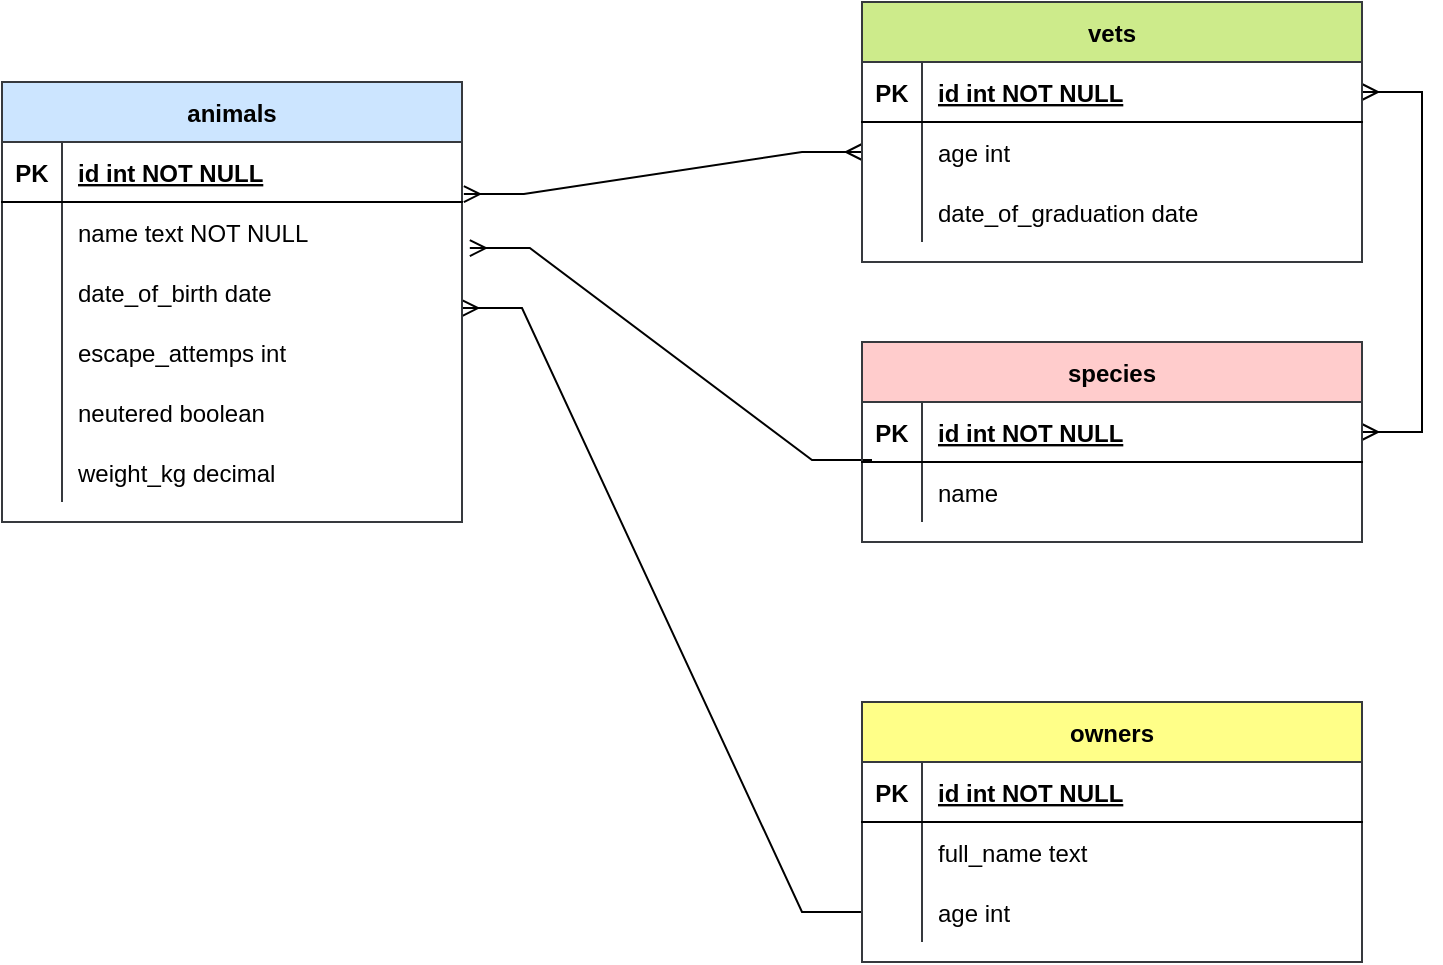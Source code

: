 <mxfile version="20.2.7" type="github">
  <diagram id="L36AfneUgmCdSLseQnS_" name="Page-1">
    <mxGraphModel dx="868" dy="488" grid="1" gridSize="10" guides="1" tooltips="1" connect="1" arrows="1" fold="1" page="1" pageScale="1" pageWidth="827" pageHeight="1169" math="0" shadow="0">
      <root>
        <mxCell id="0" />
        <mxCell id="1" parent="0" />
        <mxCell id="u6_1Z85pjeaSORX4vKQG-30" value="" style="edgeStyle=entityRelationEdgeStyle;fontSize=12;html=1;endArrow=ERmany;startArrow=ERmany;rounded=0;exitX=0;exitY=0.5;exitDx=0;exitDy=0;entryX=1.004;entryY=-0.133;entryDx=0;entryDy=0;entryPerimeter=0;" parent="1" source="u6_1Z85pjeaSORX4vKQG-46" target="u6_1Z85pjeaSORX4vKQG-56" edge="1">
          <mxGeometry width="100" height="100" relative="1" as="geometry">
            <mxPoint x="200" y="300" as="sourcePoint" />
            <mxPoint x="50" y="80" as="targetPoint" />
          </mxGeometry>
        </mxCell>
        <mxCell id="u6_1Z85pjeaSORX4vKQG-35" value="" style="edgeStyle=entityRelationEdgeStyle;fontSize=12;html=1;endArrow=ERmany;rounded=0;entryX=1;entryY=0.767;entryDx=0;entryDy=0;entryPerimeter=0;" parent="1" source="u6_1Z85pjeaSORX4vKQG-88" target="u6_1Z85pjeaSORX4vKQG-59" edge="1">
          <mxGeometry width="100" height="100" relative="1" as="geometry">
            <mxPoint x="580" y="465" as="sourcePoint" />
            <mxPoint x="380" y="240" as="targetPoint" />
          </mxGeometry>
        </mxCell>
        <mxCell id="u6_1Z85pjeaSORX4vKQG-37" value="" style="edgeStyle=entityRelationEdgeStyle;fontSize=12;html=1;endArrow=ERmany;rounded=0;entryX=1.017;entryY=0.767;entryDx=0;entryDy=0;entryPerimeter=0;exitX=0.02;exitY=-0.033;exitDx=0;exitDy=0;exitPerimeter=0;" parent="1" source="u6_1Z85pjeaSORX4vKQG-75" target="u6_1Z85pjeaSORX4vKQG-56" edge="1">
          <mxGeometry width="100" height="100" relative="1" as="geometry">
            <mxPoint x="530" y="285" as="sourcePoint" />
            <mxPoint x="514" y="60" as="targetPoint" />
          </mxGeometry>
        </mxCell>
        <mxCell id="u6_1Z85pjeaSORX4vKQG-32" value="" style="edgeStyle=entityRelationEdgeStyle;fontSize=12;html=1;endArrow=ERmany;startArrow=ERmany;rounded=0;exitX=1;exitY=0.5;exitDx=0;exitDy=0;entryX=1;entryY=0.5;entryDx=0;entryDy=0;" parent="1" source="u6_1Z85pjeaSORX4vKQG-43" target="u6_1Z85pjeaSORX4vKQG-72" edge="1">
          <mxGeometry width="100" height="100" relative="1" as="geometry">
            <mxPoint x="670" y="290" as="sourcePoint" />
            <mxPoint x="790" y="320" as="targetPoint" />
          </mxGeometry>
        </mxCell>
        <mxCell id="u6_1Z85pjeaSORX4vKQG-42" value="vets" style="shape=table;startSize=30;container=1;collapsible=1;childLayout=tableLayout;fixedRows=1;rowLines=0;fontStyle=1;align=center;resizeLast=1;fillColor=#cdeb8b;strokeColor=#36393d;" parent="1" vertex="1">
          <mxGeometry x="530" y="10" width="250" height="130" as="geometry" />
        </mxCell>
        <mxCell id="u6_1Z85pjeaSORX4vKQG-43" value="" style="shape=tableRow;horizontal=0;startSize=0;swimlaneHead=0;swimlaneBody=0;fillColor=none;collapsible=0;dropTarget=0;points=[[0,0.5],[1,0.5]];portConstraint=eastwest;top=0;left=0;right=0;bottom=1;" parent="u6_1Z85pjeaSORX4vKQG-42" vertex="1">
          <mxGeometry y="30" width="250" height="30" as="geometry" />
        </mxCell>
        <mxCell id="u6_1Z85pjeaSORX4vKQG-44" value="PK" style="shape=partialRectangle;overflow=hidden;connectable=0;fillColor=none;top=0;left=0;bottom=0;right=0;fontStyle=1;" parent="u6_1Z85pjeaSORX4vKQG-43" vertex="1">
          <mxGeometry width="30" height="30" as="geometry">
            <mxRectangle width="30" height="30" as="alternateBounds" />
          </mxGeometry>
        </mxCell>
        <mxCell id="u6_1Z85pjeaSORX4vKQG-45" value="id int NOT NULL " style="shape=partialRectangle;overflow=hidden;connectable=0;fillColor=none;align=left;top=0;left=0;bottom=0;right=0;spacingLeft=6;fontStyle=5;" parent="u6_1Z85pjeaSORX4vKQG-43" vertex="1">
          <mxGeometry x="30" width="220" height="30" as="geometry">
            <mxRectangle width="220" height="30" as="alternateBounds" />
          </mxGeometry>
        </mxCell>
        <mxCell id="u6_1Z85pjeaSORX4vKQG-46" value="" style="shape=tableRow;horizontal=0;startSize=0;swimlaneHead=0;swimlaneBody=0;fillColor=none;collapsible=0;dropTarget=0;points=[[0,0.5],[1,0.5]];portConstraint=eastwest;top=0;left=0;right=0;bottom=0;" parent="u6_1Z85pjeaSORX4vKQG-42" vertex="1">
          <mxGeometry y="60" width="250" height="30" as="geometry" />
        </mxCell>
        <mxCell id="u6_1Z85pjeaSORX4vKQG-47" value="" style="shape=partialRectangle;overflow=hidden;connectable=0;fillColor=none;top=0;left=0;bottom=0;right=0;" parent="u6_1Z85pjeaSORX4vKQG-46" vertex="1">
          <mxGeometry width="30" height="30" as="geometry">
            <mxRectangle width="30" height="30" as="alternateBounds" />
          </mxGeometry>
        </mxCell>
        <mxCell id="u6_1Z85pjeaSORX4vKQG-48" value="age int" style="shape=partialRectangle;overflow=hidden;connectable=0;fillColor=none;align=left;top=0;left=0;bottom=0;right=0;spacingLeft=6;" parent="u6_1Z85pjeaSORX4vKQG-46" vertex="1">
          <mxGeometry x="30" width="220" height="30" as="geometry">
            <mxRectangle width="220" height="30" as="alternateBounds" />
          </mxGeometry>
        </mxCell>
        <mxCell id="u6_1Z85pjeaSORX4vKQG-49" value="" style="shape=tableRow;horizontal=0;startSize=0;swimlaneHead=0;swimlaneBody=0;fillColor=none;collapsible=0;dropTarget=0;points=[[0,0.5],[1,0.5]];portConstraint=eastwest;top=0;left=0;right=0;bottom=0;" parent="u6_1Z85pjeaSORX4vKQG-42" vertex="1">
          <mxGeometry y="90" width="250" height="30" as="geometry" />
        </mxCell>
        <mxCell id="u6_1Z85pjeaSORX4vKQG-50" value="" style="shape=partialRectangle;overflow=hidden;connectable=0;fillColor=none;top=0;left=0;bottom=0;right=0;" parent="u6_1Z85pjeaSORX4vKQG-49" vertex="1">
          <mxGeometry width="30" height="30" as="geometry">
            <mxRectangle width="30" height="30" as="alternateBounds" />
          </mxGeometry>
        </mxCell>
        <mxCell id="u6_1Z85pjeaSORX4vKQG-51" value="date_of_graduation date" style="shape=partialRectangle;overflow=hidden;connectable=0;fillColor=none;align=left;top=0;left=0;bottom=0;right=0;spacingLeft=6;" parent="u6_1Z85pjeaSORX4vKQG-49" vertex="1">
          <mxGeometry x="30" width="220" height="30" as="geometry">
            <mxRectangle width="220" height="30" as="alternateBounds" />
          </mxGeometry>
        </mxCell>
        <mxCell id="u6_1Z85pjeaSORX4vKQG-52" value="animals" style="shape=table;startSize=30;container=1;collapsible=1;childLayout=tableLayout;fixedRows=1;rowLines=0;fontStyle=1;align=center;resizeLast=1;fillColor=#cce5ff;strokeColor=#36393d;" parent="1" vertex="1">
          <mxGeometry x="100" y="50" width="230" height="220" as="geometry" />
        </mxCell>
        <mxCell id="u6_1Z85pjeaSORX4vKQG-53" value="" style="shape=tableRow;horizontal=0;startSize=0;swimlaneHead=0;swimlaneBody=0;fillColor=none;collapsible=0;dropTarget=0;points=[[0,0.5],[1,0.5]];portConstraint=eastwest;top=0;left=0;right=0;bottom=1;" parent="u6_1Z85pjeaSORX4vKQG-52" vertex="1">
          <mxGeometry y="30" width="230" height="30" as="geometry" />
        </mxCell>
        <mxCell id="u6_1Z85pjeaSORX4vKQG-54" value="PK" style="shape=partialRectangle;overflow=hidden;connectable=0;fillColor=none;top=0;left=0;bottom=0;right=0;fontStyle=1;" parent="u6_1Z85pjeaSORX4vKQG-53" vertex="1">
          <mxGeometry width="30" height="30" as="geometry">
            <mxRectangle width="30" height="30" as="alternateBounds" />
          </mxGeometry>
        </mxCell>
        <mxCell id="u6_1Z85pjeaSORX4vKQG-55" value="id int NOT NULL " style="shape=partialRectangle;overflow=hidden;connectable=0;fillColor=none;align=left;top=0;left=0;bottom=0;right=0;spacingLeft=6;fontStyle=5;" parent="u6_1Z85pjeaSORX4vKQG-53" vertex="1">
          <mxGeometry x="30" width="200" height="30" as="geometry">
            <mxRectangle width="200" height="30" as="alternateBounds" />
          </mxGeometry>
        </mxCell>
        <mxCell id="u6_1Z85pjeaSORX4vKQG-56" value="" style="shape=tableRow;horizontal=0;startSize=0;swimlaneHead=0;swimlaneBody=0;fillColor=none;collapsible=0;dropTarget=0;points=[[0,0.5],[1,0.5]];portConstraint=eastwest;top=0;left=0;right=0;bottom=0;" parent="u6_1Z85pjeaSORX4vKQG-52" vertex="1">
          <mxGeometry y="60" width="230" height="30" as="geometry" />
        </mxCell>
        <mxCell id="u6_1Z85pjeaSORX4vKQG-57" value="" style="shape=partialRectangle;overflow=hidden;connectable=0;fillColor=none;top=0;left=0;bottom=0;right=0;" parent="u6_1Z85pjeaSORX4vKQG-56" vertex="1">
          <mxGeometry width="30" height="30" as="geometry">
            <mxRectangle width="30" height="30" as="alternateBounds" />
          </mxGeometry>
        </mxCell>
        <mxCell id="u6_1Z85pjeaSORX4vKQG-58" value="name text NOT NULL" style="shape=partialRectangle;overflow=hidden;connectable=0;fillColor=none;align=left;top=0;left=0;bottom=0;right=0;spacingLeft=6;" parent="u6_1Z85pjeaSORX4vKQG-56" vertex="1">
          <mxGeometry x="30" width="200" height="30" as="geometry">
            <mxRectangle width="200" height="30" as="alternateBounds" />
          </mxGeometry>
        </mxCell>
        <mxCell id="u6_1Z85pjeaSORX4vKQG-59" value="" style="shape=tableRow;horizontal=0;startSize=0;swimlaneHead=0;swimlaneBody=0;fillColor=none;collapsible=0;dropTarget=0;points=[[0,0.5],[1,0.5]];portConstraint=eastwest;top=0;left=0;right=0;bottom=0;" parent="u6_1Z85pjeaSORX4vKQG-52" vertex="1">
          <mxGeometry y="90" width="230" height="30" as="geometry" />
        </mxCell>
        <mxCell id="u6_1Z85pjeaSORX4vKQG-60" value="" style="shape=partialRectangle;overflow=hidden;connectable=0;fillColor=none;top=0;left=0;bottom=0;right=0;" parent="u6_1Z85pjeaSORX4vKQG-59" vertex="1">
          <mxGeometry width="30" height="30" as="geometry">
            <mxRectangle width="30" height="30" as="alternateBounds" />
          </mxGeometry>
        </mxCell>
        <mxCell id="u6_1Z85pjeaSORX4vKQG-61" value="date_of_birth date" style="shape=partialRectangle;overflow=hidden;connectable=0;fillColor=none;align=left;top=0;left=0;bottom=0;right=0;spacingLeft=6;" parent="u6_1Z85pjeaSORX4vKQG-59" vertex="1">
          <mxGeometry x="30" width="200" height="30" as="geometry">
            <mxRectangle width="200" height="30" as="alternateBounds" />
          </mxGeometry>
        </mxCell>
        <mxCell id="u6_1Z85pjeaSORX4vKQG-62" value="" style="shape=tableRow;horizontal=0;startSize=0;swimlaneHead=0;swimlaneBody=0;fillColor=none;collapsible=0;dropTarget=0;points=[[0,0.5],[1,0.5]];portConstraint=eastwest;top=0;left=0;right=0;bottom=0;" parent="u6_1Z85pjeaSORX4vKQG-52" vertex="1">
          <mxGeometry y="120" width="230" height="30" as="geometry" />
        </mxCell>
        <mxCell id="u6_1Z85pjeaSORX4vKQG-63" value="" style="shape=partialRectangle;overflow=hidden;connectable=0;fillColor=none;top=0;left=0;bottom=0;right=0;" parent="u6_1Z85pjeaSORX4vKQG-62" vertex="1">
          <mxGeometry width="30" height="30" as="geometry">
            <mxRectangle width="30" height="30" as="alternateBounds" />
          </mxGeometry>
        </mxCell>
        <mxCell id="u6_1Z85pjeaSORX4vKQG-64" value="escape_attemps int" style="shape=partialRectangle;overflow=hidden;connectable=0;fillColor=none;align=left;top=0;left=0;bottom=0;right=0;spacingLeft=6;" parent="u6_1Z85pjeaSORX4vKQG-62" vertex="1">
          <mxGeometry x="30" width="200" height="30" as="geometry">
            <mxRectangle width="200" height="30" as="alternateBounds" />
          </mxGeometry>
        </mxCell>
        <mxCell id="u6_1Z85pjeaSORX4vKQG-65" value="" style="shape=tableRow;horizontal=0;startSize=0;swimlaneHead=0;swimlaneBody=0;fillColor=none;collapsible=0;dropTarget=0;points=[[0,0.5],[1,0.5]];portConstraint=eastwest;top=0;left=0;right=0;bottom=0;" parent="u6_1Z85pjeaSORX4vKQG-52" vertex="1">
          <mxGeometry y="150" width="230" height="30" as="geometry" />
        </mxCell>
        <mxCell id="u6_1Z85pjeaSORX4vKQG-66" value="" style="shape=partialRectangle;overflow=hidden;connectable=0;fillColor=none;top=0;left=0;bottom=0;right=0;" parent="u6_1Z85pjeaSORX4vKQG-65" vertex="1">
          <mxGeometry width="30" height="30" as="geometry">
            <mxRectangle width="30" height="30" as="alternateBounds" />
          </mxGeometry>
        </mxCell>
        <mxCell id="u6_1Z85pjeaSORX4vKQG-67" value="neutered boolean" style="shape=partialRectangle;overflow=hidden;connectable=0;fillColor=none;align=left;top=0;left=0;bottom=0;right=0;spacingLeft=6;" parent="u6_1Z85pjeaSORX4vKQG-65" vertex="1">
          <mxGeometry x="30" width="200" height="30" as="geometry">
            <mxRectangle width="200" height="30" as="alternateBounds" />
          </mxGeometry>
        </mxCell>
        <mxCell id="u6_1Z85pjeaSORX4vKQG-68" value="" style="shape=tableRow;horizontal=0;startSize=0;swimlaneHead=0;swimlaneBody=0;fillColor=none;collapsible=0;dropTarget=0;points=[[0,0.5],[1,0.5]];portConstraint=eastwest;top=0;left=0;right=0;bottom=0;" parent="u6_1Z85pjeaSORX4vKQG-52" vertex="1">
          <mxGeometry y="180" width="230" height="30" as="geometry" />
        </mxCell>
        <mxCell id="u6_1Z85pjeaSORX4vKQG-69" value="" style="shape=partialRectangle;overflow=hidden;connectable=0;fillColor=none;top=0;left=0;bottom=0;right=0;" parent="u6_1Z85pjeaSORX4vKQG-68" vertex="1">
          <mxGeometry width="30" height="30" as="geometry">
            <mxRectangle width="30" height="30" as="alternateBounds" />
          </mxGeometry>
        </mxCell>
        <mxCell id="u6_1Z85pjeaSORX4vKQG-70" value="weight_kg decimal" style="shape=partialRectangle;overflow=hidden;connectable=0;fillColor=none;align=left;top=0;left=0;bottom=0;right=0;spacingLeft=6;" parent="u6_1Z85pjeaSORX4vKQG-68" vertex="1">
          <mxGeometry x="30" width="200" height="30" as="geometry">
            <mxRectangle width="200" height="30" as="alternateBounds" />
          </mxGeometry>
        </mxCell>
        <mxCell id="u6_1Z85pjeaSORX4vKQG-71" value="species" style="shape=table;startSize=30;container=1;collapsible=1;childLayout=tableLayout;fixedRows=1;rowLines=0;fontStyle=1;align=center;resizeLast=1;fillColor=#ffcccc;strokeColor=#36393d;" parent="1" vertex="1">
          <mxGeometry x="530" y="180" width="250" height="100" as="geometry" />
        </mxCell>
        <mxCell id="u6_1Z85pjeaSORX4vKQG-72" value="" style="shape=tableRow;horizontal=0;startSize=0;swimlaneHead=0;swimlaneBody=0;fillColor=none;collapsible=0;dropTarget=0;points=[[0,0.5],[1,0.5]];portConstraint=eastwest;top=0;left=0;right=0;bottom=1;" parent="u6_1Z85pjeaSORX4vKQG-71" vertex="1">
          <mxGeometry y="30" width="250" height="30" as="geometry" />
        </mxCell>
        <mxCell id="u6_1Z85pjeaSORX4vKQG-73" value="PK" style="shape=partialRectangle;overflow=hidden;connectable=0;fillColor=none;top=0;left=0;bottom=0;right=0;fontStyle=1;" parent="u6_1Z85pjeaSORX4vKQG-72" vertex="1">
          <mxGeometry width="30" height="30" as="geometry">
            <mxRectangle width="30" height="30" as="alternateBounds" />
          </mxGeometry>
        </mxCell>
        <mxCell id="u6_1Z85pjeaSORX4vKQG-74" value="id int NOT NULL " style="shape=partialRectangle;overflow=hidden;connectable=0;fillColor=none;align=left;top=0;left=0;bottom=0;right=0;spacingLeft=6;fontStyle=5;" parent="u6_1Z85pjeaSORX4vKQG-72" vertex="1">
          <mxGeometry x="30" width="220" height="30" as="geometry">
            <mxRectangle width="220" height="30" as="alternateBounds" />
          </mxGeometry>
        </mxCell>
        <mxCell id="u6_1Z85pjeaSORX4vKQG-75" value="" style="shape=tableRow;horizontal=0;startSize=0;swimlaneHead=0;swimlaneBody=0;fillColor=none;collapsible=0;dropTarget=0;points=[[0,0.5],[1,0.5]];portConstraint=eastwest;top=0;left=0;right=0;bottom=0;" parent="u6_1Z85pjeaSORX4vKQG-71" vertex="1">
          <mxGeometry y="60" width="250" height="30" as="geometry" />
        </mxCell>
        <mxCell id="u6_1Z85pjeaSORX4vKQG-76" value="" style="shape=partialRectangle;overflow=hidden;connectable=0;fillColor=none;top=0;left=0;bottom=0;right=0;" parent="u6_1Z85pjeaSORX4vKQG-75" vertex="1">
          <mxGeometry width="30" height="30" as="geometry">
            <mxRectangle width="30" height="30" as="alternateBounds" />
          </mxGeometry>
        </mxCell>
        <mxCell id="u6_1Z85pjeaSORX4vKQG-77" value="name" style="shape=partialRectangle;overflow=hidden;connectable=0;fillColor=none;align=left;top=0;left=0;bottom=0;right=0;spacingLeft=6;" parent="u6_1Z85pjeaSORX4vKQG-75" vertex="1">
          <mxGeometry x="30" width="220" height="30" as="geometry">
            <mxRectangle width="220" height="30" as="alternateBounds" />
          </mxGeometry>
        </mxCell>
        <mxCell id="u6_1Z85pjeaSORX4vKQG-81" value="owners" style="shape=table;startSize=30;container=1;collapsible=1;childLayout=tableLayout;fixedRows=1;rowLines=0;fontStyle=1;align=center;resizeLast=1;fillColor=#ffff88;strokeColor=#36393d;" parent="1" vertex="1">
          <mxGeometry x="530" y="360" width="250" height="130" as="geometry" />
        </mxCell>
        <mxCell id="u6_1Z85pjeaSORX4vKQG-82" value="" style="shape=tableRow;horizontal=0;startSize=0;swimlaneHead=0;swimlaneBody=0;fillColor=none;collapsible=0;dropTarget=0;points=[[0,0.5],[1,0.5]];portConstraint=eastwest;top=0;left=0;right=0;bottom=1;" parent="u6_1Z85pjeaSORX4vKQG-81" vertex="1">
          <mxGeometry y="30" width="250" height="30" as="geometry" />
        </mxCell>
        <mxCell id="u6_1Z85pjeaSORX4vKQG-83" value="PK" style="shape=partialRectangle;overflow=hidden;connectable=0;fillColor=none;top=0;left=0;bottom=0;right=0;fontStyle=1;" parent="u6_1Z85pjeaSORX4vKQG-82" vertex="1">
          <mxGeometry width="30" height="30" as="geometry">
            <mxRectangle width="30" height="30" as="alternateBounds" />
          </mxGeometry>
        </mxCell>
        <mxCell id="u6_1Z85pjeaSORX4vKQG-84" value="id int NOT NULL " style="shape=partialRectangle;overflow=hidden;connectable=0;fillColor=none;align=left;top=0;left=0;bottom=0;right=0;spacingLeft=6;fontStyle=5;" parent="u6_1Z85pjeaSORX4vKQG-82" vertex="1">
          <mxGeometry x="30" width="220" height="30" as="geometry">
            <mxRectangle width="220" height="30" as="alternateBounds" />
          </mxGeometry>
        </mxCell>
        <mxCell id="u6_1Z85pjeaSORX4vKQG-85" value="" style="shape=tableRow;horizontal=0;startSize=0;swimlaneHead=0;swimlaneBody=0;fillColor=none;collapsible=0;dropTarget=0;points=[[0,0.5],[1,0.5]];portConstraint=eastwest;top=0;left=0;right=0;bottom=0;" parent="u6_1Z85pjeaSORX4vKQG-81" vertex="1">
          <mxGeometry y="60" width="250" height="30" as="geometry" />
        </mxCell>
        <mxCell id="u6_1Z85pjeaSORX4vKQG-86" value="" style="shape=partialRectangle;overflow=hidden;connectable=0;fillColor=none;top=0;left=0;bottom=0;right=0;" parent="u6_1Z85pjeaSORX4vKQG-85" vertex="1">
          <mxGeometry width="30" height="30" as="geometry">
            <mxRectangle width="30" height="30" as="alternateBounds" />
          </mxGeometry>
        </mxCell>
        <mxCell id="u6_1Z85pjeaSORX4vKQG-87" value="full_name text" style="shape=partialRectangle;overflow=hidden;connectable=0;fillColor=none;align=left;top=0;left=0;bottom=0;right=0;spacingLeft=6;" parent="u6_1Z85pjeaSORX4vKQG-85" vertex="1">
          <mxGeometry x="30" width="220" height="30" as="geometry">
            <mxRectangle width="220" height="30" as="alternateBounds" />
          </mxGeometry>
        </mxCell>
        <mxCell id="u6_1Z85pjeaSORX4vKQG-88" value="" style="shape=tableRow;horizontal=0;startSize=0;swimlaneHead=0;swimlaneBody=0;fillColor=none;collapsible=0;dropTarget=0;points=[[0,0.5],[1,0.5]];portConstraint=eastwest;top=0;left=0;right=0;bottom=0;" parent="u6_1Z85pjeaSORX4vKQG-81" vertex="1">
          <mxGeometry y="90" width="250" height="30" as="geometry" />
        </mxCell>
        <mxCell id="u6_1Z85pjeaSORX4vKQG-89" value="" style="shape=partialRectangle;overflow=hidden;connectable=0;fillColor=none;top=0;left=0;bottom=0;right=0;" parent="u6_1Z85pjeaSORX4vKQG-88" vertex="1">
          <mxGeometry width="30" height="30" as="geometry">
            <mxRectangle width="30" height="30" as="alternateBounds" />
          </mxGeometry>
        </mxCell>
        <mxCell id="u6_1Z85pjeaSORX4vKQG-90" value="age int" style="shape=partialRectangle;overflow=hidden;connectable=0;fillColor=none;align=left;top=0;left=0;bottom=0;right=0;spacingLeft=6;" parent="u6_1Z85pjeaSORX4vKQG-88" vertex="1">
          <mxGeometry x="30" width="220" height="30" as="geometry">
            <mxRectangle width="220" height="30" as="alternateBounds" />
          </mxGeometry>
        </mxCell>
      </root>
    </mxGraphModel>
  </diagram>
</mxfile>
